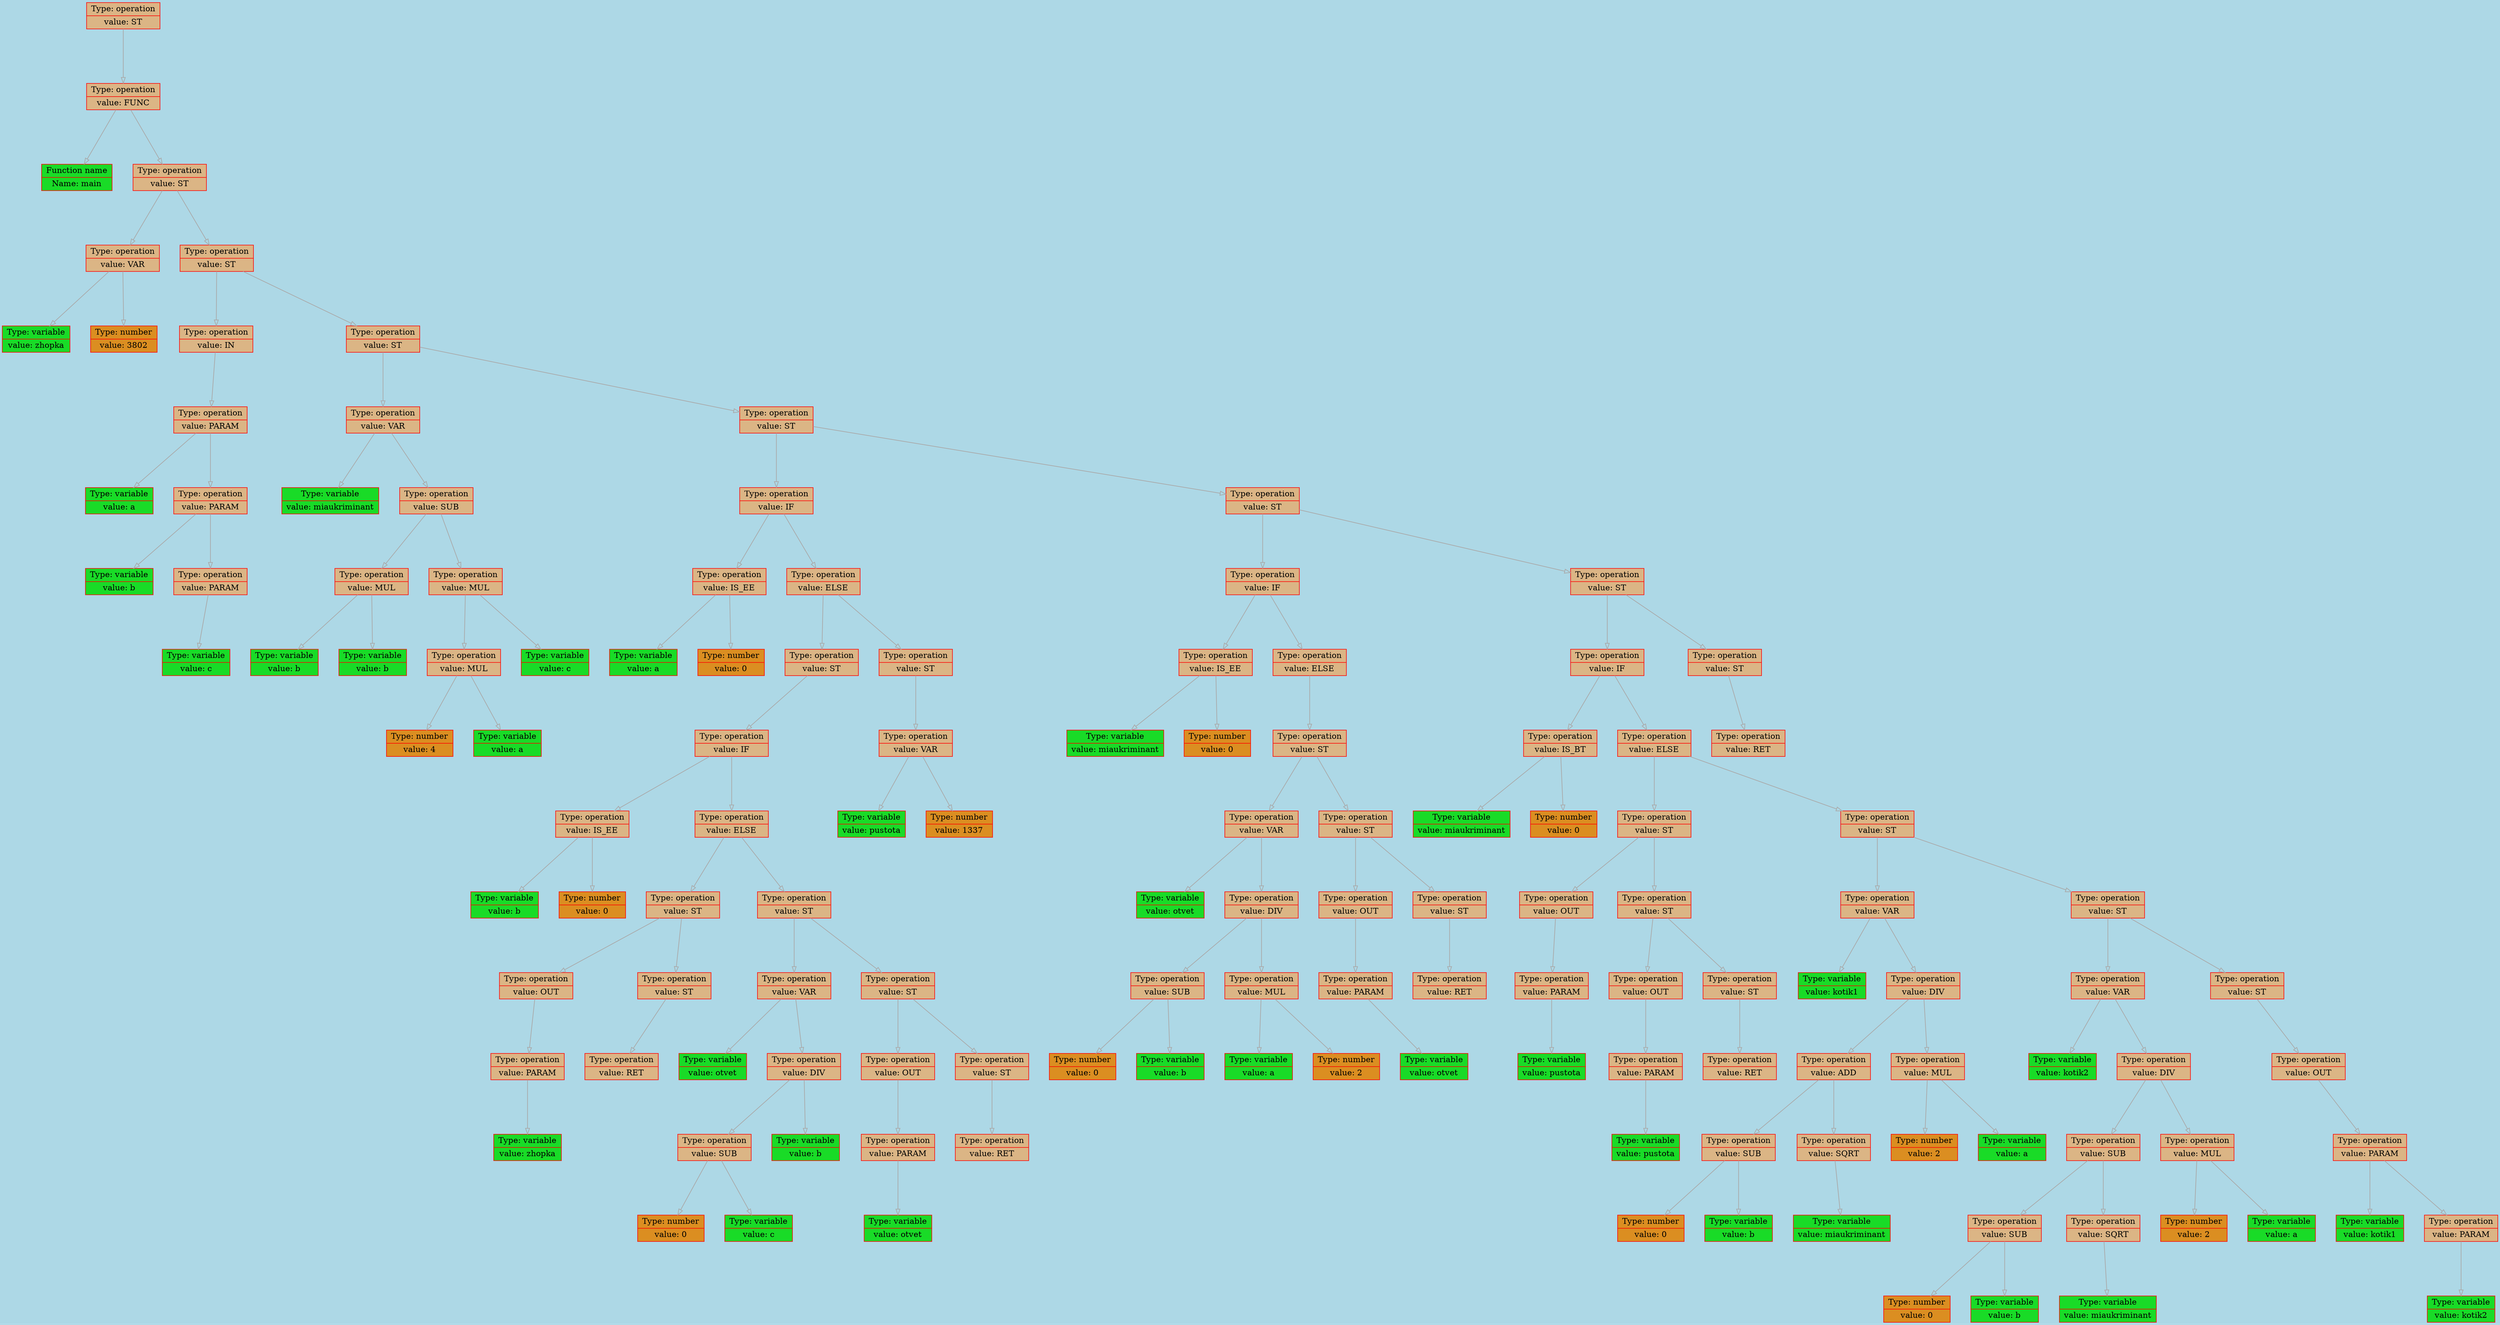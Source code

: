 
    digraph g {
        bgcolor="lightblue";
        dpi      = 200;
        fontname = "Comic Sans MS";
        fontsize = 20;
        rankdir   =  TB;
        edge [color = darkgrey, arrowhead = onormal, arrowsize = 1, penwidth = 1.2]
        graph[fillcolor = lightgreen, ranksep = 1.3, nodesep = 0.5,
        style = "rounded, filled",color = green, penwidth = 2]

    Node000001cd973b2980[shape=record, width=0.2, style="filled", color="red", fillcolor="#DBB585",label=" {Type: operation | value: ST}"] 
 
Node000001cd973b2c80[shape=record, width=0.2, style="filled", color="red", fillcolor="#DBB585",label=" {Type: operation | value: FUNC}"] 
 
Node000001cd9736ca60[shape=record, width=0.2, style="filled", color="red", fillcolor="#19DB27",label=" {Function name |Name: main}"] 
 
Node000001cd973b2440[shape=record, width=0.2, style="filled", color="red", fillcolor="#DBB585",label=" {Type: operation | value: ST}"] 
 
Node000001cd9736cca0[shape=record, width=0.2, style="filled", color="red", fillcolor="#DBB585",label=" {Type: operation | value: VAR}"] 
 
Node000001cd9736ca90[shape=record, width=0.2, style="filled", color="red", fillcolor="#19DB27",label=" {Type: variable | value: zhopka}"] 
 
Node000001cd9736cbb0[shape=record, width=0.2, style="filled", color="red", fillcolor="#DB8E21",label=" {Type: number | value: 3802}"] 
 
Node000001cd973b22c0[shape=record, width=0.2, style="filled", color="red", fillcolor="#DBB585",label=" {Type: operation | value: ST}"] 
 
Node000001cd9736e060[shape=record, width=0.2, style="filled", color="red", fillcolor="#DBB585",label=" {Type: operation | value: IN}"] 
 
Node000001cd9736c9d0[shape=record, width=0.2, style="filled", color="red", fillcolor="#DBB585",label=" {Type: operation | value: PARAM}"] 
 
Node000001cd9736cc70[shape=record, width=0.2, style="filled", color="red", fillcolor="#19DB27",label=" {Type: variable | value: a}"] 
 
Node000001cd9736c9a0[shape=record, width=0.2, style="filled", color="red", fillcolor="#DBB585",label=" {Type: operation | value: PARAM}"] 
 
Node000001cd9736cac0[shape=record, width=0.2, style="filled", color="red", fillcolor="#19DB27",label=" {Type: variable | value: b}"] 
 
Node000001cd9736cbe0[shape=record, width=0.2, style="filled", color="red", fillcolor="#DBB585",label=" {Type: operation | value: PARAM}"] 
 
Node000001cd9736caf0[shape=record, width=0.2, style="filled", color="red", fillcolor="#19DB27",label=" {Type: variable | value: c}"] 
 
Node000001cd973b2560[shape=record, width=0.2, style="filled", color="red", fillcolor="#DBB585",label=" {Type: operation | value: ST}"] 
 
Node000001cd9736e3f0[shape=record, width=0.2, style="filled", color="red", fillcolor="#DBB585",label=" {Type: operation | value: VAR}"] 
 
Node000001cd9736e3c0[shape=record, width=0.2, style="filled", color="red", fillcolor="#19DB27",label=" {Type: variable | value: miaukriminant}"] 
 
Node000001cd9736e1b0[shape=record, width=0.2, style="filled", color="red", fillcolor="#DBB585",label=" {Type: operation | value: SUB}"] 
 
Node000001cd9736dee0[shape=record, width=0.2, style="filled", color="red", fillcolor="#DBB585",label=" {Type: operation | value: MUL}"] 
 
Node000001cd9736ddf0[shape=record, width=0.2, style="filled", color="red", fillcolor="#19DB27",label=" {Type: variable | value: b}"] 
 
Node000001cd9736e390[shape=record, width=0.2, style="filled", color="red", fillcolor="#19DB27",label=" {Type: variable | value: b}"] 
 
Node000001cd9736de20[shape=record, width=0.2, style="filled", color="red", fillcolor="#DBB585",label=" {Type: operation | value: MUL}"] 
 
Node000001cd9736e030[shape=record, width=0.2, style="filled", color="red", fillcolor="#DBB585",label=" {Type: operation | value: MUL}"] 
 
Node000001cd9736e4b0[shape=record, width=0.2, style="filled", color="red", fillcolor="#DB8E21",label=" {Type: number | value: 4}"] 
 
Node000001cd9736df10[shape=record, width=0.2, style="filled", color="red", fillcolor="#19DB27",label=" {Type: variable | value: a}"] 
 
Node000001cd9736e1e0[shape=record, width=0.2, style="filled", color="red", fillcolor="#19DB27",label=" {Type: variable | value: c}"] 
 
Node000001cd973b2290[shape=record, width=0.2, style="filled", color="red", fillcolor="#DBB585",label=" {Type: operation | value: ST}"] 
 
Node000001cd9736e9f0[shape=record, width=0.2, style="filled", color="red", fillcolor="#DBB585",label=" {Type: operation | value: IF}"] 
 
Node000001cd9736e450[shape=record, width=0.2, style="filled", color="red", fillcolor="#DBB585",label=" {Type: operation | value: IS_EE}"] 
 
Node000001cd9736dfd0[shape=record, width=0.2, style="filled", color="red", fillcolor="#19DB27",label=" {Type: variable | value: a}"] 
 
Node000001cd9736e420[shape=record, width=0.2, style="filled", color="red", fillcolor="#DB8E21",label=" {Type: number | value: 0}"] 
 
Node000001cd9736e8d0[shape=record, width=0.2, style="filled", color="red", fillcolor="#DBB585",label=" {Type: operation | value: ELSE}"] 
 
Node000001cd9736e270[shape=record, width=0.2, style="filled", color="red", fillcolor="#DBB585",label=" {Type: operation | value: ST}"] 
 
Node000001cd9736e150[shape=record, width=0.2, style="filled", color="red", fillcolor="#DBB585",label=" {Type: operation | value: IF}"] 
 
Node000001cd9736e2d0[shape=record, width=0.2, style="filled", color="red", fillcolor="#DBB585",label=" {Type: operation | value: IS_EE}"] 
 
Node000001cd9736de80[shape=record, width=0.2, style="filled", color="red", fillcolor="#19DB27",label=" {Type: variable | value: b}"] 
 
Node000001cd9736e300[shape=record, width=0.2, style="filled", color="red", fillcolor="#DB8E21",label=" {Type: number | value: 0}"] 
 
Node000001cd9736e330[shape=record, width=0.2, style="filled", color="red", fillcolor="#DBB585",label=" {Type: operation | value: ELSE}"] 
 
Node000001cd9736de50[shape=record, width=0.2, style="filled", color="red", fillcolor="#DBB585",label=" {Type: operation | value: ST}"] 
 
Node000001cd9736e210[shape=record, width=0.2, style="filled", color="red", fillcolor="#DBB585",label=" {Type: operation | value: OUT}"] 
 
Node000001cd9736deb0[shape=record, width=0.2, style="filled", color="red", fillcolor="#DBB585",label=" {Type: operation | value: PARAM}"] 
 
Node000001cd9736e090[shape=record, width=0.2, style="filled", color="red", fillcolor="#19DB27",label=" {Type: variable | value: zhopka}"] 
 
Node000001cd9736e0c0[shape=record, width=0.2, style="filled", color="red", fillcolor="#DBB585",label=" {Type: operation | value: ST}"] 
 
Node000001cd9736e480[shape=record, width=0.2, style="filled", color="red", fillcolor="#DBB585",label=" {Type: operation | value: RET}"] 
 
Node000001cd9736e120[shape=record, width=0.2, style="filled", color="red", fillcolor="#DBB585",label=" {Type: operation | value: ST}"] 
 
Node000001cd9736e180[shape=record, width=0.2, style="filled", color="red", fillcolor="#DBB585",label=" {Type: operation | value: VAR}"] 
 
Node000001cd9736e4e0[shape=record, width=0.2, style="filled", color="red", fillcolor="#19DB27",label=" {Type: variable | value: otvet}"] 
 
Node000001cd9736e570[shape=record, width=0.2, style="filled", color="red", fillcolor="#DBB585",label=" {Type: operation | value: DIV}"] 
 
Node000001cd9736e510[shape=record, width=0.2, style="filled", color="red", fillcolor="#DBB585",label=" {Type: operation | value: SUB}"] 
 
Node000001cd9736e360[shape=record, width=0.2, style="filled", color="red", fillcolor="#DB8E21",label=" {Type: number | value: 0}"] 
 
Node000001cd9736e0f0[shape=record, width=0.2, style="filled", color="red", fillcolor="#19DB27",label=" {Type: variable | value: c}"] 
 
Node000001cd9736e540[shape=record, width=0.2, style="filled", color="red", fillcolor="#19DB27",label=" {Type: variable | value: b}"] 
 
Node000001cd9736e2a0[shape=record, width=0.2, style="filled", color="red", fillcolor="#DBB585",label=" {Type: operation | value: ST}"] 
 
Node000001cd9736df40[shape=record, width=0.2, style="filled", color="red", fillcolor="#DBB585",label=" {Type: operation | value: OUT}"] 
 
Node000001cd9736e000[shape=record, width=0.2, style="filled", color="red", fillcolor="#DBB585",label=" {Type: operation | value: PARAM}"] 
 
Node000001cd9736e240[shape=record, width=0.2, style="filled", color="red", fillcolor="#19DB27",label=" {Type: variable | value: otvet}"] 
 
Node000001cd9736dfa0[shape=record, width=0.2, style="filled", color="red", fillcolor="#DBB585",label=" {Type: operation | value: ST}"] 
 
Node000001cd9736df70[shape=record, width=0.2, style="filled", color="red", fillcolor="#DBB585",label=" {Type: operation | value: RET}"] 
 
Node000001cd9736ed50[shape=record, width=0.2, style="filled", color="red", fillcolor="#DBB585",label=" {Type: operation | value: ST}"] 
 
Node000001cd9736e720[shape=record, width=0.2, style="filled", color="red", fillcolor="#DBB585",label=" {Type: operation | value: VAR}"] 
 
Node000001cd9736ea50[shape=record, width=0.2, style="filled", color="red", fillcolor="#19DB27",label=" {Type: variable | value: pustota}"] 
 
Node000001cd9736e990[shape=record, width=0.2, style="filled", color="red", fillcolor="#DB8E21",label=" {Type: number | value: 1337}"] 
 
Node000001cd973b2260[shape=record, width=0.2, style="filled", color="red", fillcolor="#DBB585",label=" {Type: operation | value: ST}"] 
 
Node000001cd9736ec60[shape=record, width=0.2, style="filled", color="red", fillcolor="#DBB585",label=" {Type: operation | value: IF}"] 
 
Node000001cd9736ea20[shape=record, width=0.2, style="filled", color="red", fillcolor="#DBB585",label=" {Type: operation | value: IS_EE}"] 
 
Node000001cd9736e900[shape=record, width=0.2, style="filled", color="red", fillcolor="#19DB27",label=" {Type: variable | value: miaukriminant}"] 
 
Node000001cd9736eb40[shape=record, width=0.2, style="filled", color="red", fillcolor="#DB8E21",label=" {Type: number | value: 0}"] 
 
Node000001cd9736e600[shape=record, width=0.2, style="filled", color="red", fillcolor="#DBB585",label=" {Type: operation | value: ELSE}"] 
 
Node000001cd9736eae0[shape=record, width=0.2, style="filled", color="red", fillcolor="#DBB585",label=" {Type: operation | value: ST}"] 
 
Node000001cd9736e780[shape=record, width=0.2, style="filled", color="red", fillcolor="#DBB585",label=" {Type: operation | value: VAR}"] 
 
Node000001cd9736e660[shape=record, width=0.2, style="filled", color="red", fillcolor="#19DB27",label=" {Type: variable | value: otvet}"] 
 
Node000001cd9736e690[shape=record, width=0.2, style="filled", color="red", fillcolor="#DBB585",label=" {Type: operation | value: DIV}"] 
 
Node000001cd9736e810[shape=record, width=0.2, style="filled", color="red", fillcolor="#DBB585",label=" {Type: operation | value: SUB}"] 
 
Node000001cd9736e930[shape=record, width=0.2, style="filled", color="red", fillcolor="#DB8E21",label=" {Type: number | value: 0}"] 
 
Node000001cd9736ea80[shape=record, width=0.2, style="filled", color="red", fillcolor="#19DB27",label=" {Type: variable | value: b}"] 
 
Node000001cd9736e7b0[shape=record, width=0.2, style="filled", color="red", fillcolor="#DBB585",label=" {Type: operation | value: MUL}"] 
 
Node000001cd9736ed80[shape=record, width=0.2, style="filled", color="red", fillcolor="#19DB27",label=" {Type: variable | value: a}"] 
 
Node000001cd9736ec30[shape=record, width=0.2, style="filled", color="red", fillcolor="#DB8E21",label=" {Type: number | value: 2}"] 
 
Node000001cd9736e8a0[shape=record, width=0.2, style="filled", color="red", fillcolor="#DBB585",label=" {Type: operation | value: ST}"] 
 
Node000001cd9736e9c0[shape=record, width=0.2, style="filled", color="red", fillcolor="#DBB585",label=" {Type: operation | value: OUT}"] 
 
Node000001cd9736e960[shape=record, width=0.2, style="filled", color="red", fillcolor="#DBB585",label=" {Type: operation | value: PARAM}"] 
 
Node000001cd9736e840[shape=record, width=0.2, style="filled", color="red", fillcolor="#19DB27",label=" {Type: variable | value: otvet}"] 
 
Node000001cd9736e6c0[shape=record, width=0.2, style="filled", color="red", fillcolor="#DBB585",label=" {Type: operation | value: ST}"] 
 
Node000001cd9736eab0[shape=record, width=0.2, style="filled", color="red", fillcolor="#DBB585",label=" {Type: operation | value: RET}"] 
 
Node000001cd973b21a0[shape=record, width=0.2, style="filled", color="red", fillcolor="#DBB585",label=" {Type: operation | value: ST}"] 
 
Node000001cd973b2410[shape=record, width=0.2, style="filled", color="red", fillcolor="#DBB585",label=" {Type: operation | value: IF}"] 
 
Node000001cd9736eb70[shape=record, width=0.2, style="filled", color="red", fillcolor="#DBB585",label=" {Type: operation | value: IS_BT}"] 
 
Node000001cd9736e630[shape=record, width=0.2, style="filled", color="red", fillcolor="#19DB27",label=" {Type: variable | value: miaukriminant}"] 
 
Node000001cd9736eb10[shape=record, width=0.2, style="filled", color="red", fillcolor="#DB8E21",label=" {Type: number | value: 0}"] 
 
Node000001cd973b2830[shape=record, width=0.2, style="filled", color="red", fillcolor="#DBB585",label=" {Type: operation | value: ELSE}"] 
 
Node000001cd9736ecf0[shape=record, width=0.2, style="filled", color="red", fillcolor="#DBB585",label=" {Type: operation | value: ST}"] 
 
Node000001cd9736e7e0[shape=record, width=0.2, style="filled", color="red", fillcolor="#DBB585",label=" {Type: operation | value: OUT}"] 
 
Node000001cd9736ecc0[shape=record, width=0.2, style="filled", color="red", fillcolor="#DBB585",label=" {Type: operation | value: PARAM}"] 
 
Node000001cd9736ec90[shape=record, width=0.2, style="filled", color="red", fillcolor="#19DB27",label=" {Type: variable | value: pustota}"] 
 
Node000001cd9736ec00[shape=record, width=0.2, style="filled", color="red", fillcolor="#DBB585",label=" {Type: operation | value: ST}"] 
 
Node000001cd9736e750[shape=record, width=0.2, style="filled", color="red", fillcolor="#DBB585",label=" {Type: operation | value: OUT}"] 
 
Node000001cd9736eba0[shape=record, width=0.2, style="filled", color="red", fillcolor="#DBB585",label=" {Type: operation | value: PARAM}"] 
 
Node000001cd9736e6f0[shape=record, width=0.2, style="filled", color="red", fillcolor="#19DB27",label=" {Type: variable | value: pustota}"] 
 
Node000001cd9736e870[shape=record, width=0.2, style="filled", color="red", fillcolor="#DBB585",label=" {Type: operation | value: ST}"] 
 
Node000001cd9736ebd0[shape=record, width=0.2, style="filled", color="red", fillcolor="#DBB585",label=" {Type: operation | value: RET}"] 
 
Node000001cd973b2500[shape=record, width=0.2, style="filled", color="red", fillcolor="#DBB585",label=" {Type: operation | value: ST}"] 
 
Node000001cd973b2380[shape=record, width=0.2, style="filled", color="red", fillcolor="#DBB585",label=" {Type: operation | value: VAR}"] 
 
Node000001cd9736ed20[shape=record, width=0.2, style="filled", color="red", fillcolor="#19DB27",label=" {Type: variable | value: kotik1}"] 
 
Node000001cd973b2470[shape=record, width=0.2, style="filled", color="red", fillcolor="#DBB585",label=" {Type: operation | value: DIV}"] 
 
Node000001cd973b21d0[shape=record, width=0.2, style="filled", color="red", fillcolor="#DBB585",label=" {Type: operation | value: ADD}"] 
 
Node000001cd973b22f0[shape=record, width=0.2, style="filled", color="red", fillcolor="#DBB585",label=" {Type: operation | value: SUB}"] 
 
Node000001cd973b2110[shape=record, width=0.2, style="filled", color="red", fillcolor="#DB8E21",label=" {Type: number | value: 0}"] 
 
Node000001cd973b2350[shape=record, width=0.2, style="filled", color="red", fillcolor="#19DB27",label=" {Type: variable | value: b}"] 
 
Node000001cd973b26e0[shape=record, width=0.2, style="filled", color="red", fillcolor="#DBB585",label=" {Type: operation | value: SQRT}"] 
 
Node000001cd973b2320[shape=record, width=0.2, style="filled", color="red", fillcolor="#19DB27",label=" {Type: variable | value: miaukriminant}"] 
 
Node000001cd973b2680[shape=record, width=0.2, style="filled", color="red", fillcolor="#DBB585",label=" {Type: operation | value: MUL}"] 
 
Node000001cd973b2740[shape=record, width=0.2, style="filled", color="red", fillcolor="#DB8E21",label=" {Type: number | value: 2}"] 
 
Node000001cd973b2620[shape=record, width=0.2, style="filled", color="red", fillcolor="#19DB27",label=" {Type: variable | value: a}"] 
 
Node000001cd973b2170[shape=record, width=0.2, style="filled", color="red", fillcolor="#DBB585",label=" {Type: operation | value: ST}"] 
 
Node000001cd973b2230[shape=record, width=0.2, style="filled", color="red", fillcolor="#DBB585",label=" {Type: operation | value: VAR}"] 
 
Node000001cd973b2200[shape=record, width=0.2, style="filled", color="red", fillcolor="#19DB27",label=" {Type: variable | value: kotik2}"] 
 
Node000001cd973b2590[shape=record, width=0.2, style="filled", color="red", fillcolor="#DBB585",label=" {Type: operation | value: DIV}"] 
 
Node000001cd973b2530[shape=record, width=0.2, style="filled", color="red", fillcolor="#DBB585",label=" {Type: operation | value: SUB}"] 
 
Node000001cd973b23b0[shape=record, width=0.2, style="filled", color="red", fillcolor="#DBB585",label=" {Type: operation | value: SUB}"] 
 
Node000001cd973b2710[shape=record, width=0.2, style="filled", color="red", fillcolor="#DB8E21",label=" {Type: number | value: 0}"] 
 
Node000001cd973b27d0[shape=record, width=0.2, style="filled", color="red", fillcolor="#19DB27",label=" {Type: variable | value: b}"] 
 
Node000001cd973b23e0[shape=record, width=0.2, style="filled", color="red", fillcolor="#DBB585",label=" {Type: operation | value: SQRT}"] 
 
Node000001cd973b26b0[shape=record, width=0.2, style="filled", color="red", fillcolor="#19DB27",label=" {Type: variable | value: miaukriminant}"] 
 
Node000001cd973b20e0[shape=record, width=0.2, style="filled", color="red", fillcolor="#DBB585",label=" {Type: operation | value: MUL}"] 
 
Node000001cd973b2770[shape=record, width=0.2, style="filled", color="red", fillcolor="#DB8E21",label=" {Type: number | value: 2}"] 
 
Node000001cd973b27a0[shape=record, width=0.2, style="filled", color="red", fillcolor="#19DB27",label=" {Type: variable | value: a}"] 
 
Node000001cd973b24d0[shape=record, width=0.2, style="filled", color="red", fillcolor="#DBB585",label=" {Type: operation | value: ST}"] 
 
Node000001cd973b2800[shape=record, width=0.2, style="filled", color="red", fillcolor="#DBB585",label=" {Type: operation | value: OUT}"] 
 
Node000001cd973b24a0[shape=record, width=0.2, style="filled", color="red", fillcolor="#DBB585",label=" {Type: operation | value: PARAM}"] 
 
Node000001cd973b25c0[shape=record, width=0.2, style="filled", color="red", fillcolor="#19DB27",label=" {Type: variable | value: kotik1}"] 
 
Node000001cd973b2650[shape=record, width=0.2, style="filled", color="red", fillcolor="#DBB585",label=" {Type: operation | value: PARAM}"] 
 
Node000001cd973b25f0[shape=record, width=0.2, style="filled", color="red", fillcolor="#19DB27",label=" {Type: variable | value: kotik2}"] 
 
Node000001cd973b2140[shape=record, width=0.2, style="filled", color="red", fillcolor="#DBB585",label=" {Type: operation | value: ST}"] 
 
Node000001cd973b2860[shape=record, width=0.2, style="filled", color="red", fillcolor="#DBB585",label=" {Type: operation | value: RET}"] 
 
Node000001cd973b2980->Node000001cd973b2c80
Node000001cd973b2c80->Node000001cd9736ca60
Node000001cd973b2c80->Node000001cd973b2440
Node000001cd973b2440->Node000001cd9736cca0
Node000001cd9736cca0->Node000001cd9736ca90
Node000001cd9736cca0->Node000001cd9736cbb0
Node000001cd973b2440->Node000001cd973b22c0
Node000001cd973b22c0->Node000001cd9736e060
Node000001cd9736e060->Node000001cd9736c9d0
Node000001cd9736c9d0->Node000001cd9736cc70
Node000001cd9736c9d0->Node000001cd9736c9a0
Node000001cd9736c9a0->Node000001cd9736cac0
Node000001cd9736c9a0->Node000001cd9736cbe0
Node000001cd9736cbe0->Node000001cd9736caf0
Node000001cd973b22c0->Node000001cd973b2560
Node000001cd973b2560->Node000001cd9736e3f0
Node000001cd9736e3f0->Node000001cd9736e3c0
Node000001cd9736e3f0->Node000001cd9736e1b0
Node000001cd9736e1b0->Node000001cd9736dee0
Node000001cd9736dee0->Node000001cd9736ddf0
Node000001cd9736dee0->Node000001cd9736e390
Node000001cd9736e1b0->Node000001cd9736de20
Node000001cd9736de20->Node000001cd9736e030
Node000001cd9736e030->Node000001cd9736e4b0
Node000001cd9736e030->Node000001cd9736df10
Node000001cd9736de20->Node000001cd9736e1e0
Node000001cd973b2560->Node000001cd973b2290
Node000001cd973b2290->Node000001cd9736e9f0
Node000001cd9736e9f0->Node000001cd9736e450
Node000001cd9736e450->Node000001cd9736dfd0
Node000001cd9736e450->Node000001cd9736e420
Node000001cd9736e9f0->Node000001cd9736e8d0
Node000001cd9736e8d0->Node000001cd9736e270
Node000001cd9736e270->Node000001cd9736e150
Node000001cd9736e150->Node000001cd9736e2d0
Node000001cd9736e2d0->Node000001cd9736de80
Node000001cd9736e2d0->Node000001cd9736e300
Node000001cd9736e150->Node000001cd9736e330
Node000001cd9736e330->Node000001cd9736de50
Node000001cd9736de50->Node000001cd9736e210
Node000001cd9736e210->Node000001cd9736deb0
Node000001cd9736deb0->Node000001cd9736e090
Node000001cd9736de50->Node000001cd9736e0c0
Node000001cd9736e0c0->Node000001cd9736e480
Node000001cd9736e330->Node000001cd9736e120
Node000001cd9736e120->Node000001cd9736e180
Node000001cd9736e180->Node000001cd9736e4e0
Node000001cd9736e180->Node000001cd9736e570
Node000001cd9736e570->Node000001cd9736e510
Node000001cd9736e510->Node000001cd9736e360
Node000001cd9736e510->Node000001cd9736e0f0
Node000001cd9736e570->Node000001cd9736e540
Node000001cd9736e120->Node000001cd9736e2a0
Node000001cd9736e2a0->Node000001cd9736df40
Node000001cd9736df40->Node000001cd9736e000
Node000001cd9736e000->Node000001cd9736e240
Node000001cd9736e2a0->Node000001cd9736dfa0
Node000001cd9736dfa0->Node000001cd9736df70
Node000001cd9736e8d0->Node000001cd9736ed50
Node000001cd9736ed50->Node000001cd9736e720
Node000001cd9736e720->Node000001cd9736ea50
Node000001cd9736e720->Node000001cd9736e990
Node000001cd973b2290->Node000001cd973b2260
Node000001cd973b2260->Node000001cd9736ec60
Node000001cd9736ec60->Node000001cd9736ea20
Node000001cd9736ea20->Node000001cd9736e900
Node000001cd9736ea20->Node000001cd9736eb40
Node000001cd9736ec60->Node000001cd9736e600
Node000001cd9736e600->Node000001cd9736eae0
Node000001cd9736eae0->Node000001cd9736e780
Node000001cd9736e780->Node000001cd9736e660
Node000001cd9736e780->Node000001cd9736e690
Node000001cd9736e690->Node000001cd9736e810
Node000001cd9736e810->Node000001cd9736e930
Node000001cd9736e810->Node000001cd9736ea80
Node000001cd9736e690->Node000001cd9736e7b0
Node000001cd9736e7b0->Node000001cd9736ed80
Node000001cd9736e7b0->Node000001cd9736ec30
Node000001cd9736eae0->Node000001cd9736e8a0
Node000001cd9736e8a0->Node000001cd9736e9c0
Node000001cd9736e9c0->Node000001cd9736e960
Node000001cd9736e960->Node000001cd9736e840
Node000001cd9736e8a0->Node000001cd9736e6c0
Node000001cd9736e6c0->Node000001cd9736eab0
Node000001cd973b2260->Node000001cd973b21a0
Node000001cd973b21a0->Node000001cd973b2410
Node000001cd973b2410->Node000001cd9736eb70
Node000001cd9736eb70->Node000001cd9736e630
Node000001cd9736eb70->Node000001cd9736eb10
Node000001cd973b2410->Node000001cd973b2830
Node000001cd973b2830->Node000001cd9736ecf0
Node000001cd9736ecf0->Node000001cd9736e7e0
Node000001cd9736e7e0->Node000001cd9736ecc0
Node000001cd9736ecc0->Node000001cd9736ec90
Node000001cd9736ecf0->Node000001cd9736ec00
Node000001cd9736ec00->Node000001cd9736e750
Node000001cd9736e750->Node000001cd9736eba0
Node000001cd9736eba0->Node000001cd9736e6f0
Node000001cd9736ec00->Node000001cd9736e870
Node000001cd9736e870->Node000001cd9736ebd0
Node000001cd973b2830->Node000001cd973b2500
Node000001cd973b2500->Node000001cd973b2380
Node000001cd973b2380->Node000001cd9736ed20
Node000001cd973b2380->Node000001cd973b2470
Node000001cd973b2470->Node000001cd973b21d0
Node000001cd973b21d0->Node000001cd973b22f0
Node000001cd973b22f0->Node000001cd973b2110
Node000001cd973b22f0->Node000001cd973b2350
Node000001cd973b21d0->Node000001cd973b26e0
Node000001cd973b26e0->Node000001cd973b2320
Node000001cd973b2470->Node000001cd973b2680
Node000001cd973b2680->Node000001cd973b2740
Node000001cd973b2680->Node000001cd973b2620
Node000001cd973b2500->Node000001cd973b2170
Node000001cd973b2170->Node000001cd973b2230
Node000001cd973b2230->Node000001cd973b2200
Node000001cd973b2230->Node000001cd973b2590
Node000001cd973b2590->Node000001cd973b2530
Node000001cd973b2530->Node000001cd973b23b0
Node000001cd973b23b0->Node000001cd973b2710
Node000001cd973b23b0->Node000001cd973b27d0
Node000001cd973b2530->Node000001cd973b23e0
Node000001cd973b23e0->Node000001cd973b26b0
Node000001cd973b2590->Node000001cd973b20e0
Node000001cd973b20e0->Node000001cd973b2770
Node000001cd973b20e0->Node000001cd973b27a0
Node000001cd973b2170->Node000001cd973b24d0
Node000001cd973b24d0->Node000001cd973b2800
Node000001cd973b2800->Node000001cd973b24a0
Node000001cd973b24a0->Node000001cd973b25c0
Node000001cd973b24a0->Node000001cd973b2650
Node000001cd973b2650->Node000001cd973b25f0
Node000001cd973b21a0->Node000001cd973b2140
Node000001cd973b2140->Node000001cd973b2860
}
